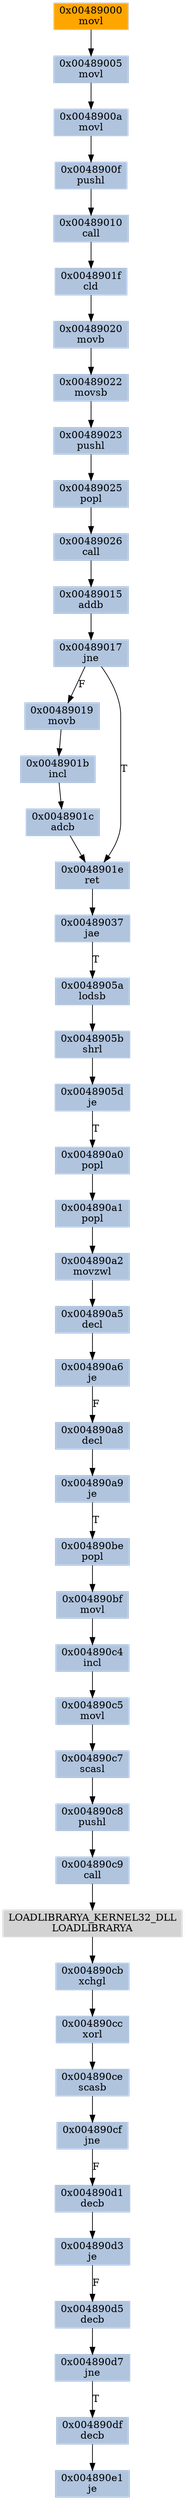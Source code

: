 strict digraph G {
	graph [bgcolor=transparent,
		name=G
	];
	node [color=lightsteelblue,
		fillcolor=lightsteelblue,
		shape=rectangle,
		style=filled
	];
	"0x00489017"	[label="0x00489017
jne"];
	"0x00489019"	[label="0x00489019
movb"];
	"0x00489017" -> "0x00489019"	[color="#000000",
		label=F];
	"0x0048901e"	[label="0x0048901e
ret"];
	"0x00489017" -> "0x0048901e"	[color="#000000",
		label=T];
	"0x00489005"	[label="0x00489005
movl"];
	"0x0048900a"	[label="0x0048900a
movl"];
	"0x00489005" -> "0x0048900a"	[color="#000000"];
	"0x004890cc"	[label="0x004890cc
xorl"];
	"0x004890ce"	[label="0x004890ce
scasb"];
	"0x004890cc" -> "0x004890ce"	[color="#000000"];
	"0x004890a8"	[label="0x004890a8
decl"];
	"0x004890a9"	[label="0x004890a9
je"];
	"0x004890a8" -> "0x004890a9"	[color="#000000"];
	"0x0048901b"	[label="0x0048901b
incl"];
	"0x00489019" -> "0x0048901b"	[color="#000000"];
	"0x004890d3"	[label="0x004890d3
je"];
	"0x004890d5"	[label="0x004890d5
decb"];
	"0x004890d3" -> "0x004890d5"	[color="#000000",
		label=F];
	"0x0048905d"	[label="0x0048905d
je"];
	"0x004890a0"	[label="0x004890a0
popl"];
	"0x0048905d" -> "0x004890a0"	[color="#000000",
		label=T];
	"0x004890a1"	[label="0x004890a1
popl"];
	"0x004890a2"	[label="0x004890a2
movzwl"];
	"0x004890a1" -> "0x004890a2"	[color="#000000"];
	"0x0048905a"	[label="0x0048905a
lodsb"];
	"0x0048905b"	[label="0x0048905b
shrl"];
	"0x0048905a" -> "0x0048905b"	[color="#000000"];
	"0x00489026"	[label="0x00489026
call"];
	"0x00489015"	[label="0x00489015
addb"];
	"0x00489026" -> "0x00489015"	[color="#000000"];
	"0x004890d7"	[label="0x004890d7
jne"];
	"0x004890d5" -> "0x004890d7"	[color="#000000"];
	"0x004890df"	[label="0x004890df
decb"];
	"0x004890d7" -> "0x004890df"	[color="#000000",
		label=T];
	"0x004890c5"	[label="0x004890c5
movl"];
	"0x004890c7"	[label="0x004890c7
scasl"];
	"0x004890c5" -> "0x004890c7"	[color="#000000"];
	"0x00489037"	[label="0x00489037
jae"];
	"0x0048901e" -> "0x00489037"	[color="#000000"];
	"0x0048901c"	[label="0x0048901c
adcb"];
	"0x0048901c" -> "0x0048901e"	[color="#000000"];
	"0x0048901f"	[label="0x0048901f
cld"];
	"0x00489020"	[label="0x00489020
movb"];
	"0x0048901f" -> "0x00489020"	[color="#000000"];
	"0x00489010"	[label="0x00489010
call"];
	"0x00489010" -> "0x0048901f"	[color="#000000"];
	"0x00489025"	[label="0x00489025
popl"];
	"0x00489025" -> "0x00489026"	[color="#000000"];
	"0x0048901b" -> "0x0048901c"	[color="#000000"];
	"0x00489023"	[label="0x00489023
pushl"];
	"0x00489023" -> "0x00489025"	[color="#000000"];
	"0x004890cf"	[label="0x004890cf
jne"];
	"0x004890ce" -> "0x004890cf"	[color="#000000"];
	"0x004890e1"	[label="0x004890e1
je"];
	"0x00489022"	[label="0x00489022
movsb"];
	"0x00489020" -> "0x00489022"	[color="#000000"];
	"0x004890a0" -> "0x004890a1"	[color="#000000"];
	"0x004890d1"	[label="0x004890d1
decb"];
	"0x004890cf" -> "0x004890d1"	[color="#000000",
		label=F];
	"0x004890c9"	[label="0x004890c9
call"];
	LOADLIBRARYA_KERNEL32_DLL	[color=lightgrey,
		fillcolor=lightgrey,
		label="LOADLIBRARYA_KERNEL32_DLL
LOADLIBRARYA"];
	"0x004890c9" -> LOADLIBRARYA_KERNEL32_DLL	[color="#000000"];
	"0x004890a5"	[label="0x004890a5
decl"];
	"0x004890a6"	[label="0x004890a6
je"];
	"0x004890a5" -> "0x004890a6"	[color="#000000"];
	"0x00489022" -> "0x00489023"	[color="#000000"];
	"0x004890cb"	[label="0x004890cb
xchgl"];
	"0x004890cb" -> "0x004890cc"	[color="#000000"];
	"0x0048900f"	[label="0x0048900f
pushl"];
	"0x0048900f" -> "0x00489010"	[color="#000000"];
	"0x004890c8"	[label="0x004890c8
pushl"];
	"0x004890c8" -> "0x004890c9"	[color="#000000"];
	"0x00489037" -> "0x0048905a"	[color="#000000",
		label=T];
	"0x004890be"	[label="0x004890be
popl"];
	"0x004890a9" -> "0x004890be"	[color="#000000",
		label=T];
	LOADLIBRARYA_KERNEL32_DLL -> "0x004890cb"	[color="#000000"];
	"0x004890d1" -> "0x004890d3"	[color="#000000"];
	"0x00489015" -> "0x00489017"	[color="#000000"];
	"0x004890a2" -> "0x004890a5"	[color="#000000"];
	"0x0048905b" -> "0x0048905d"	[color="#000000"];
	"0x004890c7" -> "0x004890c8"	[color="#000000"];
	"0x004890df" -> "0x004890e1"	[color="#000000"];
	"0x0048900a" -> "0x0048900f"	[color="#000000"];
	"0x004890bf"	[label="0x004890bf
movl"];
	"0x004890be" -> "0x004890bf"	[color="#000000"];
	"0x004890c4"	[label="0x004890c4
incl"];
	"0x004890c4" -> "0x004890c5"	[color="#000000"];
	"0x004890bf" -> "0x004890c4"	[color="#000000"];
	"0x00489000"	[color=lightgrey,
		fillcolor=orange,
		label="0x00489000
movl"];
	"0x00489000" -> "0x00489005"	[color="#000000"];
	"0x004890a6" -> "0x004890a8"	[color="#000000",
		label=F];
}
